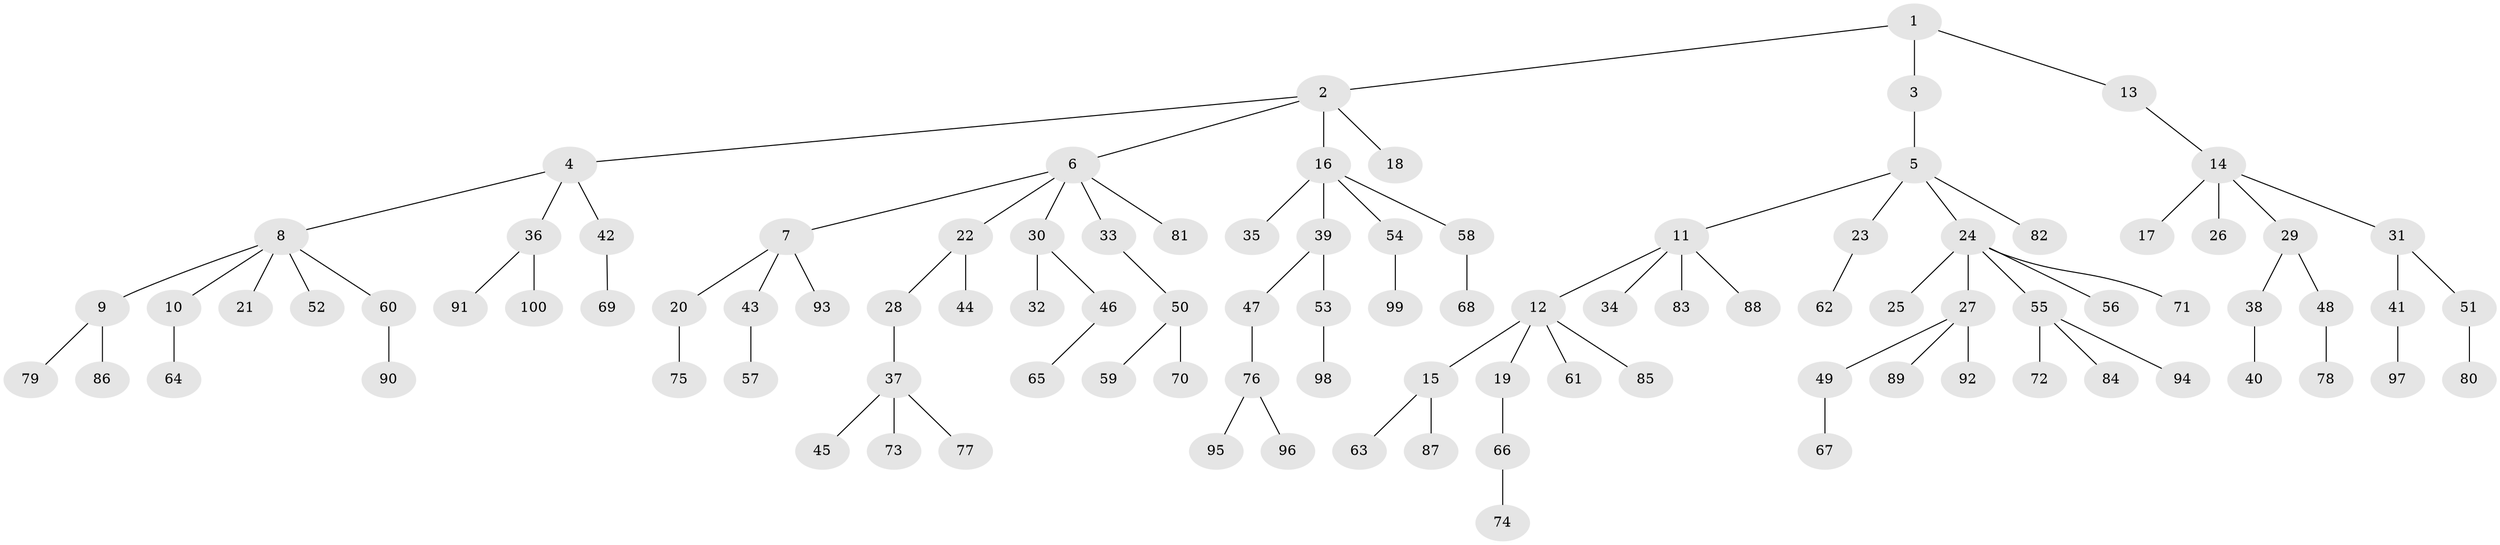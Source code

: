 // Generated by graph-tools (version 1.1) at 2025/52/03/09/25 04:52:35]
// undirected, 100 vertices, 99 edges
graph export_dot {
graph [start="1"]
  node [color=gray90,style=filled];
  1;
  2;
  3;
  4;
  5;
  6;
  7;
  8;
  9;
  10;
  11;
  12;
  13;
  14;
  15;
  16;
  17;
  18;
  19;
  20;
  21;
  22;
  23;
  24;
  25;
  26;
  27;
  28;
  29;
  30;
  31;
  32;
  33;
  34;
  35;
  36;
  37;
  38;
  39;
  40;
  41;
  42;
  43;
  44;
  45;
  46;
  47;
  48;
  49;
  50;
  51;
  52;
  53;
  54;
  55;
  56;
  57;
  58;
  59;
  60;
  61;
  62;
  63;
  64;
  65;
  66;
  67;
  68;
  69;
  70;
  71;
  72;
  73;
  74;
  75;
  76;
  77;
  78;
  79;
  80;
  81;
  82;
  83;
  84;
  85;
  86;
  87;
  88;
  89;
  90;
  91;
  92;
  93;
  94;
  95;
  96;
  97;
  98;
  99;
  100;
  1 -- 2;
  1 -- 3;
  1 -- 13;
  2 -- 4;
  2 -- 6;
  2 -- 16;
  2 -- 18;
  3 -- 5;
  4 -- 8;
  4 -- 36;
  4 -- 42;
  5 -- 11;
  5 -- 23;
  5 -- 24;
  5 -- 82;
  6 -- 7;
  6 -- 22;
  6 -- 30;
  6 -- 33;
  6 -- 81;
  7 -- 20;
  7 -- 43;
  7 -- 93;
  8 -- 9;
  8 -- 10;
  8 -- 21;
  8 -- 52;
  8 -- 60;
  9 -- 79;
  9 -- 86;
  10 -- 64;
  11 -- 12;
  11 -- 34;
  11 -- 83;
  11 -- 88;
  12 -- 15;
  12 -- 19;
  12 -- 61;
  12 -- 85;
  13 -- 14;
  14 -- 17;
  14 -- 26;
  14 -- 29;
  14 -- 31;
  15 -- 63;
  15 -- 87;
  16 -- 35;
  16 -- 39;
  16 -- 54;
  16 -- 58;
  19 -- 66;
  20 -- 75;
  22 -- 28;
  22 -- 44;
  23 -- 62;
  24 -- 25;
  24 -- 27;
  24 -- 55;
  24 -- 56;
  24 -- 71;
  27 -- 49;
  27 -- 89;
  27 -- 92;
  28 -- 37;
  29 -- 38;
  29 -- 48;
  30 -- 32;
  30 -- 46;
  31 -- 41;
  31 -- 51;
  33 -- 50;
  36 -- 91;
  36 -- 100;
  37 -- 45;
  37 -- 73;
  37 -- 77;
  38 -- 40;
  39 -- 47;
  39 -- 53;
  41 -- 97;
  42 -- 69;
  43 -- 57;
  46 -- 65;
  47 -- 76;
  48 -- 78;
  49 -- 67;
  50 -- 59;
  50 -- 70;
  51 -- 80;
  53 -- 98;
  54 -- 99;
  55 -- 72;
  55 -- 84;
  55 -- 94;
  58 -- 68;
  60 -- 90;
  66 -- 74;
  76 -- 95;
  76 -- 96;
}
